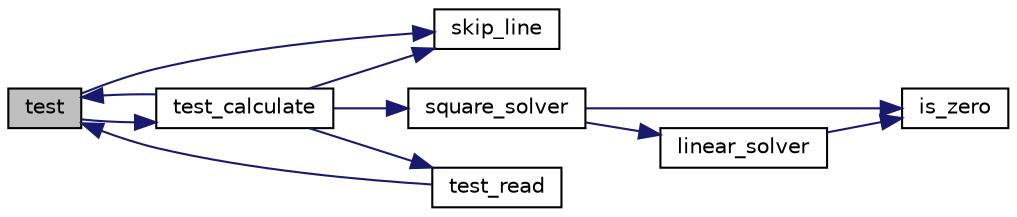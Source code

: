digraph "test"
{
 // LATEX_PDF_SIZE
  edge [fontname="Helvetica",fontsize="10",labelfontname="Helvetica",labelfontsize="10"];
  node [fontname="Helvetica",fontsize="10",shape=record];
  rankdir="LR";
  Node1 [label="test",height=0.2,width=0.4,color="black", fillcolor="grey75", style="filled", fontcolor="black",tooltip=" "];
  Node1 -> Node2 [color="midnightblue",fontsize="10",style="solid",fontname="Helvetica"];
  Node2 [label="skip_line",height=0.2,width=0.4,color="black", fillcolor="white", style="filled",URL="$read__print_8cpp.html#a414daf603ed0764e620c131477f3716e",tooltip=" "];
  Node1 -> Node3 [color="midnightblue",fontsize="10",style="solid",fontname="Helvetica"];
  Node3 [label="test_calculate",height=0.2,width=0.4,color="black", fillcolor="white", style="filled",URL="$squaresolver_8hpp.html#a1dd80a1428e6a8704bf5ad81f5055357",tooltip=" "];
  Node3 -> Node2 [color="midnightblue",fontsize="10",style="solid",fontname="Helvetica"];
  Node3 -> Node4 [color="midnightblue",fontsize="10",style="solid",fontname="Helvetica"];
  Node4 [label="square_solver",height=0.2,width=0.4,color="black", fillcolor="white", style="filled",URL="$solver_8cpp.html#a677cad337c0dc50f5e67b3a3b9988dfe",tooltip=" "];
  Node4 -> Node5 [color="midnightblue",fontsize="10",style="solid",fontname="Helvetica"];
  Node5 [label="is_zero",height=0.2,width=0.4,color="black", fillcolor="white", style="filled",URL="$solver_8cpp.html#a5f362d0ded3cfb385be07e61a70d41cf",tooltip=" "];
  Node4 -> Node6 [color="midnightblue",fontsize="10",style="solid",fontname="Helvetica"];
  Node6 [label="linear_solver",height=0.2,width=0.4,color="black", fillcolor="white", style="filled",URL="$solver_8cpp.html#aefb4bc300b8ba34c80ead6b6fcfbfe14",tooltip=" "];
  Node6 -> Node5 [color="midnightblue",fontsize="10",style="solid",fontname="Helvetica"];
  Node3 -> Node1 [color="midnightblue",fontsize="10",style="solid",fontname="Helvetica"];
  Node3 -> Node7 [color="midnightblue",fontsize="10",style="solid",fontname="Helvetica"];
  Node7 [label="test_read",height=0.2,width=0.4,color="black", fillcolor="white", style="filled",URL="$test_8cpp.html#a4f1182d69b41a2b8716433b4cd2f88bb",tooltip=" "];
  Node7 -> Node1 [color="midnightblue",fontsize="10",style="solid",fontname="Helvetica"];
}
